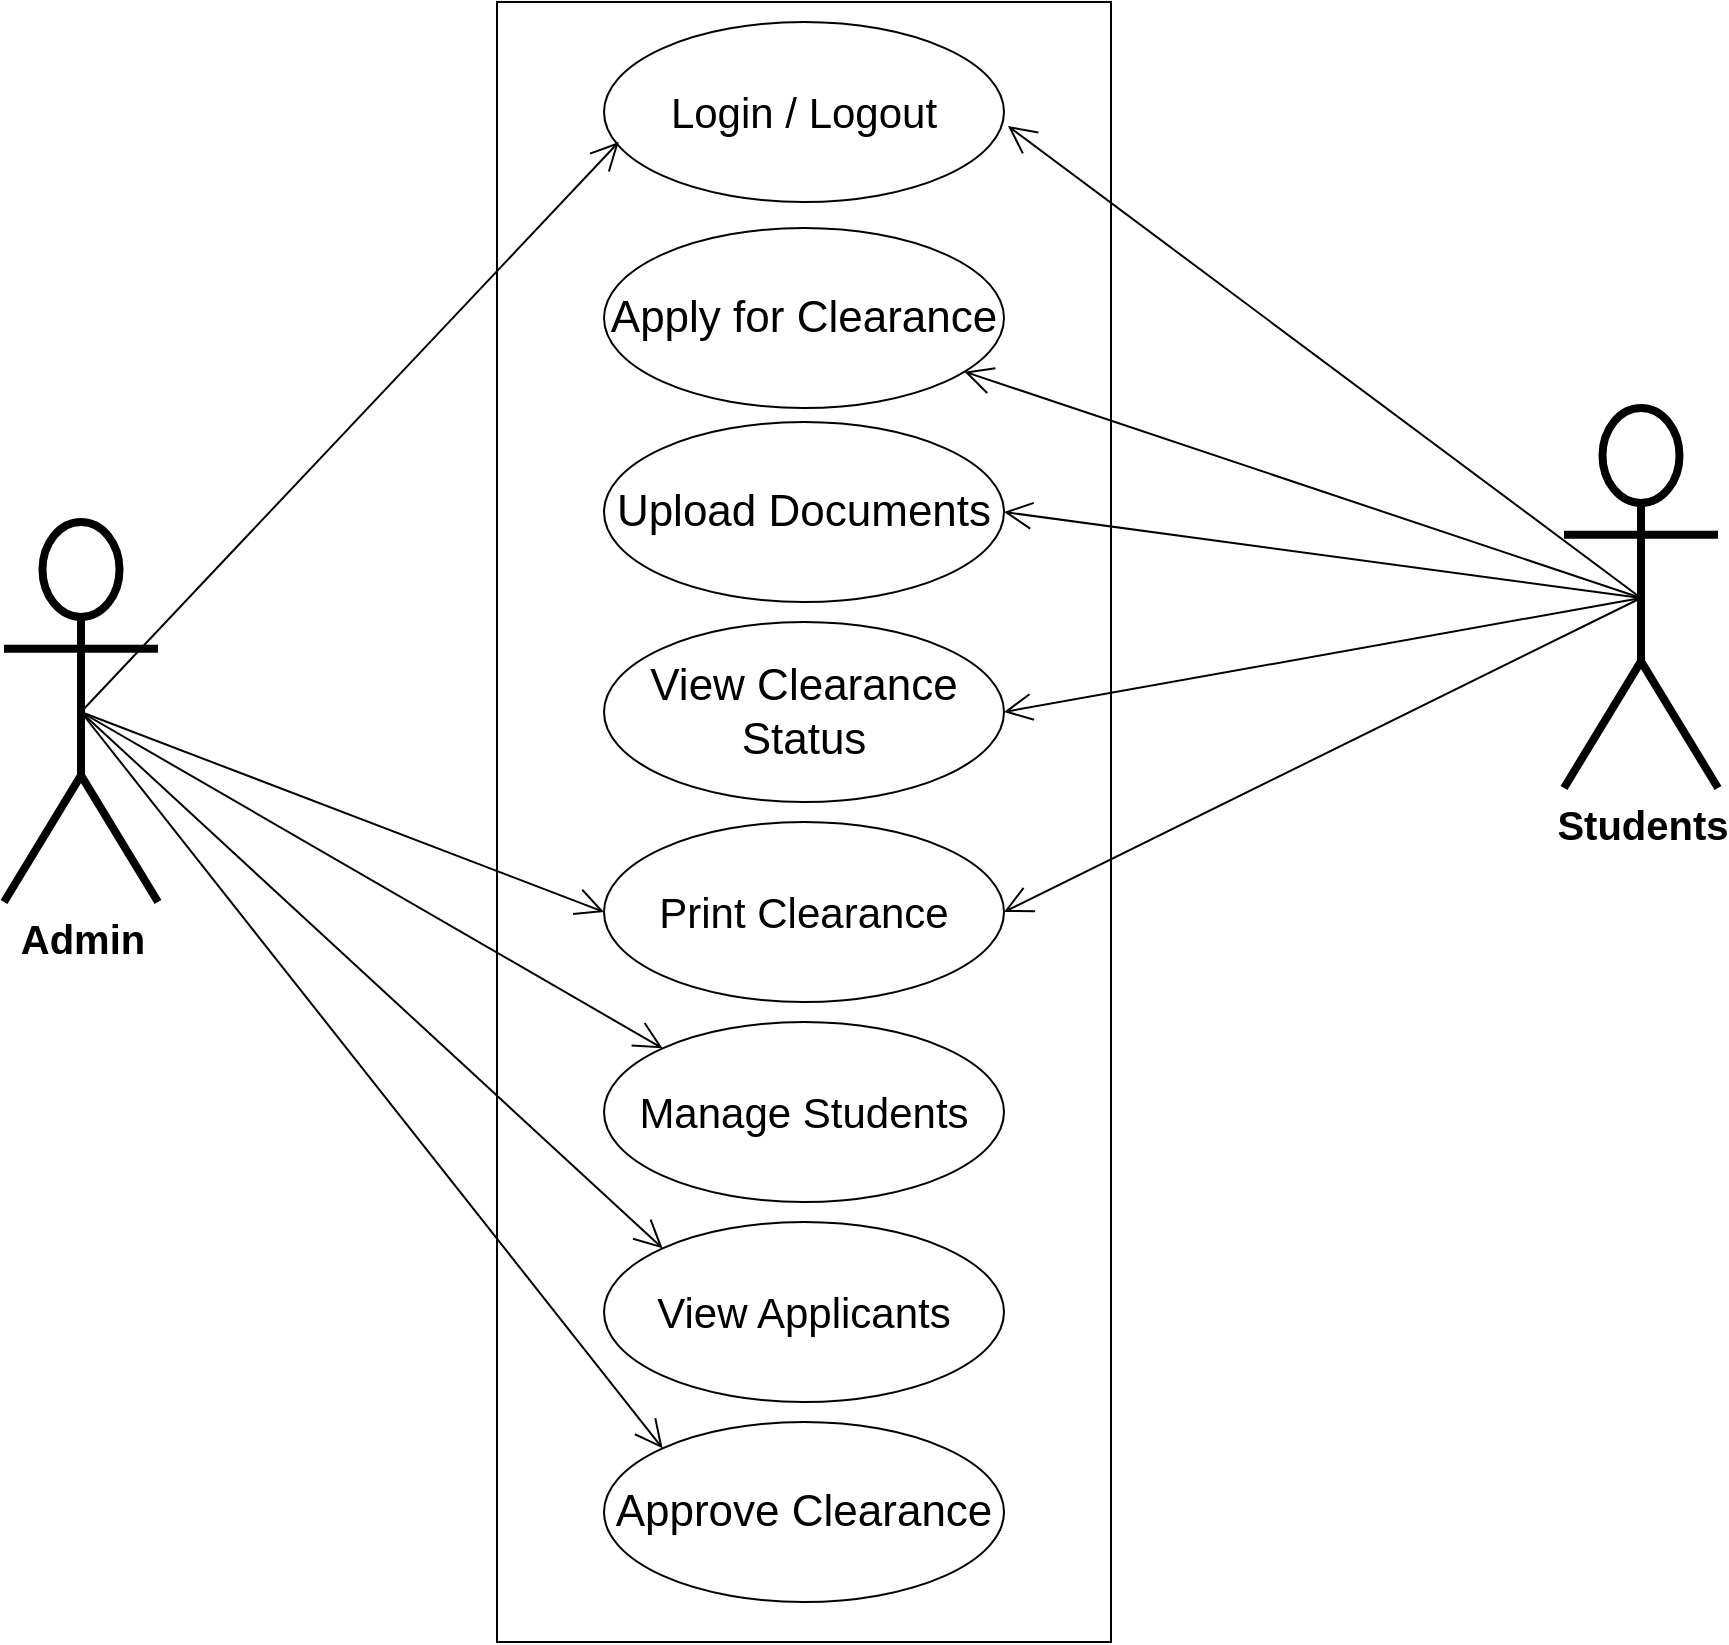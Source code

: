 <mxfile version="13.9.9" type="device"><diagram name="Page-1" id="e7e014a7-5840-1c2e-5031-d8a46d1fe8dd"><mxGraphModel dx="-459" dy="405" grid="1" gridSize="10" guides="1" tooltips="1" connect="1" arrows="1" fold="1" page="1" pageScale="1" pageWidth="1169" pageHeight="826" background="#ffffff" math="0" shadow="0" extFonts="Permanent Marker^https://fonts.googleapis.com/css?family=Permanent+Marker"><root><mxCell id="0"/><mxCell id="1" parent="0"/><mxCell id="Z_jNvDClnr_WPML_4qG5-42" value="" style="rounded=0;whiteSpace=wrap;html=1;" parent="1" vertex="1"><mxGeometry x="1546.5" y="20" width="307" height="820" as="geometry"/></mxCell><mxCell id="Z_jNvDClnr_WPML_4qG5-41" value="&lt;font size=&quot;1&quot;&gt;&lt;b style=&quot;font-size: 20px&quot;&gt;Admin&lt;br&gt;&lt;/b&gt;&lt;/font&gt;" style="shape=umlActor;verticalLabelPosition=bottom;verticalAlign=top;html=1;strokeWidth=4;" parent="1" vertex="1"><mxGeometry x="1300" y="280" width="77" height="190" as="geometry"/></mxCell><mxCell id="Z_jNvDClnr_WPML_4qG5-43" value="&lt;font style=&quot;font-size: 21px&quot;&gt;Login / Logout&lt;/font&gt;" style="ellipse;whiteSpace=wrap;html=1;" parent="1" vertex="1"><mxGeometry x="1600" y="30" width="200" height="90" as="geometry"/></mxCell><mxCell id="Z_jNvDClnr_WPML_4qG5-47" value="&lt;font style=&quot;font-size: 21px&quot;&gt;Print Clearance&lt;/font&gt;" style="ellipse;whiteSpace=wrap;html=1;" parent="1" vertex="1"><mxGeometry x="1600" y="430" width="200" height="90" as="geometry"/></mxCell><mxCell id="Z_jNvDClnr_WPML_4qG5-48" value="&lt;span style=&quot;font-size: 22px&quot;&gt;Apply for Clearance&lt;/span&gt;" style="ellipse;whiteSpace=wrap;html=1;" parent="1" vertex="1"><mxGeometry x="1600" y="133" width="200" height="90" as="geometry"/></mxCell><mxCell id="Z_jNvDClnr_WPML_4qG5-50" value="&lt;span style=&quot;font-size: 21px&quot;&gt;View Applicants&lt;/span&gt;" style="ellipse;whiteSpace=wrap;html=1;" parent="1" vertex="1"><mxGeometry x="1600" y="630" width="200" height="90" as="geometry"/></mxCell><mxCell id="Z_jNvDClnr_WPML_4qG5-53" value="" style="endArrow=open;endFill=1;endSize=12;html=1;exitX=0.5;exitY=0.5;exitDx=0;exitDy=0;exitPerimeter=0;entryX=0.037;entryY=0.667;entryDx=0;entryDy=0;entryPerimeter=0;" parent="1" source="Z_jNvDClnr_WPML_4qG5-41" target="Z_jNvDClnr_WPML_4qG5-43" edge="1"><mxGeometry width="160" relative="1" as="geometry"><mxPoint x="1590" y="400" as="sourcePoint"/><mxPoint x="1750" y="400" as="targetPoint"/></mxGeometry></mxCell><mxCell id="UVQzdfpX-JM1qRZY-P9x-5" value="&lt;span style=&quot;font-size: 22px&quot;&gt;Upload Documents&lt;/span&gt;" style="ellipse;whiteSpace=wrap;html=1;" parent="1" vertex="1"><mxGeometry x="1600" y="230" width="200" height="90" as="geometry"/></mxCell><mxCell id="ILc1eSI2rAzWM0e8EsF4-1" value="&lt;span style=&quot;font-size: 20px&quot;&gt;&lt;b&gt;Students&lt;br&gt;&lt;/b&gt;&lt;/span&gt;" style="shape=umlActor;verticalLabelPosition=bottom;verticalAlign=top;html=1;strokeWidth=4;" parent="1" vertex="1"><mxGeometry x="2080" y="223" width="77" height="190" as="geometry"/></mxCell><mxCell id="ILc1eSI2rAzWM0e8EsF4-3" value="" style="endArrow=open;endFill=1;endSize=12;html=1;exitX=0.5;exitY=0.5;exitDx=0;exitDy=0;exitPerimeter=0;" parent="1" source="ILc1eSI2rAzWM0e8EsF4-1" target="Z_jNvDClnr_WPML_4qG5-48" edge="1"><mxGeometry width="160" relative="1" as="geometry"><mxPoint x="2208.5" y="215" as="sourcePoint"/><mxPoint x="1800" y="319.96" as="targetPoint"/></mxGeometry></mxCell><mxCell id="ILc1eSI2rAzWM0e8EsF4-4" value="" style="endArrow=open;endFill=1;endSize=12;html=1;entryX=1;entryY=0.5;entryDx=0;entryDy=0;exitX=0.5;exitY=0.5;exitDx=0;exitDy=0;exitPerimeter=0;" parent="1" source="ILc1eSI2rAzWM0e8EsF4-1" target="Z_jNvDClnr_WPML_4qG5-47" edge="1"><mxGeometry width="160" relative="1" as="geometry"><mxPoint x="2208.5" y="545" as="sourcePoint"/><mxPoint x="1760" y="130.01" as="targetPoint"/></mxGeometry></mxCell><mxCell id="ILc1eSI2rAzWM0e8EsF4-7" value="&lt;span style=&quot;font-size: 22px&quot;&gt;Approve Clearance&lt;/span&gt;" style="ellipse;whiteSpace=wrap;html=1;" parent="1" vertex="1"><mxGeometry x="1600" y="730" width="200" height="90" as="geometry"/></mxCell><mxCell id="ILc1eSI2rAzWM0e8EsF4-8" value="" style="endArrow=open;endFill=1;endSize=12;html=1;entryX=0;entryY=0;entryDx=0;entryDy=0;exitX=0.5;exitY=0.5;exitDx=0;exitDy=0;exitPerimeter=0;" parent="1" source="Z_jNvDClnr_WPML_4qG5-41" target="ILc1eSI2rAzWM0e8EsF4-7" edge="1"><mxGeometry width="160" relative="1" as="geometry"><mxPoint x="1348.5" y="415" as="sourcePoint"/><mxPoint x="1620" y="751" as="targetPoint"/></mxGeometry></mxCell><mxCell id="2ki1GMIKmhvA25xgAIAy-1" value="" style="endArrow=open;endFill=1;endSize=12;html=1;exitX=0.5;exitY=0.5;exitDx=0;exitDy=0;exitPerimeter=0;entryX=1.01;entryY=0.578;entryDx=0;entryDy=0;entryPerimeter=0;" parent="1" source="ILc1eSI2rAzWM0e8EsF4-1" target="Z_jNvDClnr_WPML_4qG5-43" edge="1"><mxGeometry width="160" relative="1" as="geometry"><mxPoint x="2148.5" y="405" as="sourcePoint"/><mxPoint x="1781.996" y="246.231" as="targetPoint"/></mxGeometry></mxCell><mxCell id="2ki1GMIKmhvA25xgAIAy-2" value="" style="endArrow=open;endFill=1;endSize=12;html=1;exitX=0.5;exitY=0.5;exitDx=0;exitDy=0;exitPerimeter=0;entryX=0;entryY=0;entryDx=0;entryDy=0;" parent="1" source="Z_jNvDClnr_WPML_4qG5-41" target="Z_jNvDClnr_WPML_4qG5-50" edge="1"><mxGeometry width="160" relative="1" as="geometry"><mxPoint x="1348.5" y="385" as="sourcePoint"/><mxPoint x="1636.53" y="504.472" as="targetPoint"/></mxGeometry></mxCell><mxCell id="CcvzE1oyaBFOrXT9C-xr-1" value="" style="endArrow=open;endFill=1;endSize=12;html=1;exitX=0.5;exitY=0.5;exitDx=0;exitDy=0;exitPerimeter=0;entryX=1;entryY=0.5;entryDx=0;entryDy=0;" parent="1" source="ILc1eSI2rAzWM0e8EsF4-1" target="UVQzdfpX-JM1qRZY-P9x-5" edge="1"><mxGeometry width="160" relative="1" as="geometry"><mxPoint x="2128.5" y="328" as="sourcePoint"/><mxPoint x="1795.703" y="238.187" as="targetPoint"/></mxGeometry></mxCell><mxCell id="09ME6w68p-Pg9XV--VOO-1" value="&lt;span style=&quot;font-size: 22px&quot;&gt;View Clearance Status&lt;/span&gt;" style="ellipse;whiteSpace=wrap;html=1;" parent="1" vertex="1"><mxGeometry x="1600" y="330" width="200" height="90" as="geometry"/></mxCell><mxCell id="09ME6w68p-Pg9XV--VOO-3" value="" style="endArrow=open;endFill=1;endSize=12;html=1;entryX=1;entryY=0.5;entryDx=0;entryDy=0;exitX=0.5;exitY=0.5;exitDx=0;exitDy=0;exitPerimeter=0;" parent="1" source="ILc1eSI2rAzWM0e8EsF4-1" target="09ME6w68p-Pg9XV--VOO-1" edge="1"><mxGeometry width="160" relative="1" as="geometry"><mxPoint x="2000" y="610" as="sourcePoint"/><mxPoint x="1810" y="545" as="targetPoint"/></mxGeometry></mxCell><mxCell id="09ME6w68p-Pg9XV--VOO-6" value="" style="endArrow=open;endFill=1;endSize=12;html=1;exitX=0.5;exitY=0.5;exitDx=0;exitDy=0;exitPerimeter=0;entryX=0;entryY=0.5;entryDx=0;entryDy=0;" parent="1" source="Z_jNvDClnr_WPML_4qG5-41" target="Z_jNvDClnr_WPML_4qG5-47" edge="1"><mxGeometry width="160" relative="1" as="geometry"><mxPoint x="1348.5" y="385" as="sourcePoint"/><mxPoint x="1610" y="215" as="targetPoint"/></mxGeometry></mxCell><mxCell id="09ME6w68p-Pg9XV--VOO-7" value="&lt;span style=&quot;font-size: 21px&quot;&gt;Manage Students&lt;/span&gt;" style="ellipse;whiteSpace=wrap;html=1;" parent="1" vertex="1"><mxGeometry x="1600" y="530" width="200" height="90" as="geometry"/></mxCell><mxCell id="09ME6w68p-Pg9XV--VOO-8" value="" style="endArrow=open;endFill=1;endSize=12;html=1;exitX=0.5;exitY=0.5;exitDx=0;exitDy=0;exitPerimeter=0;entryX=0;entryY=0;entryDx=0;entryDy=0;" parent="1" source="Z_jNvDClnr_WPML_4qG5-41" target="09ME6w68p-Pg9XV--VOO-7" edge="1"><mxGeometry width="160" relative="1" as="geometry"><mxPoint x="1348.5" y="385" as="sourcePoint"/><mxPoint x="1610" y="895" as="targetPoint"/></mxGeometry></mxCell></root></mxGraphModel></diagram></mxfile>